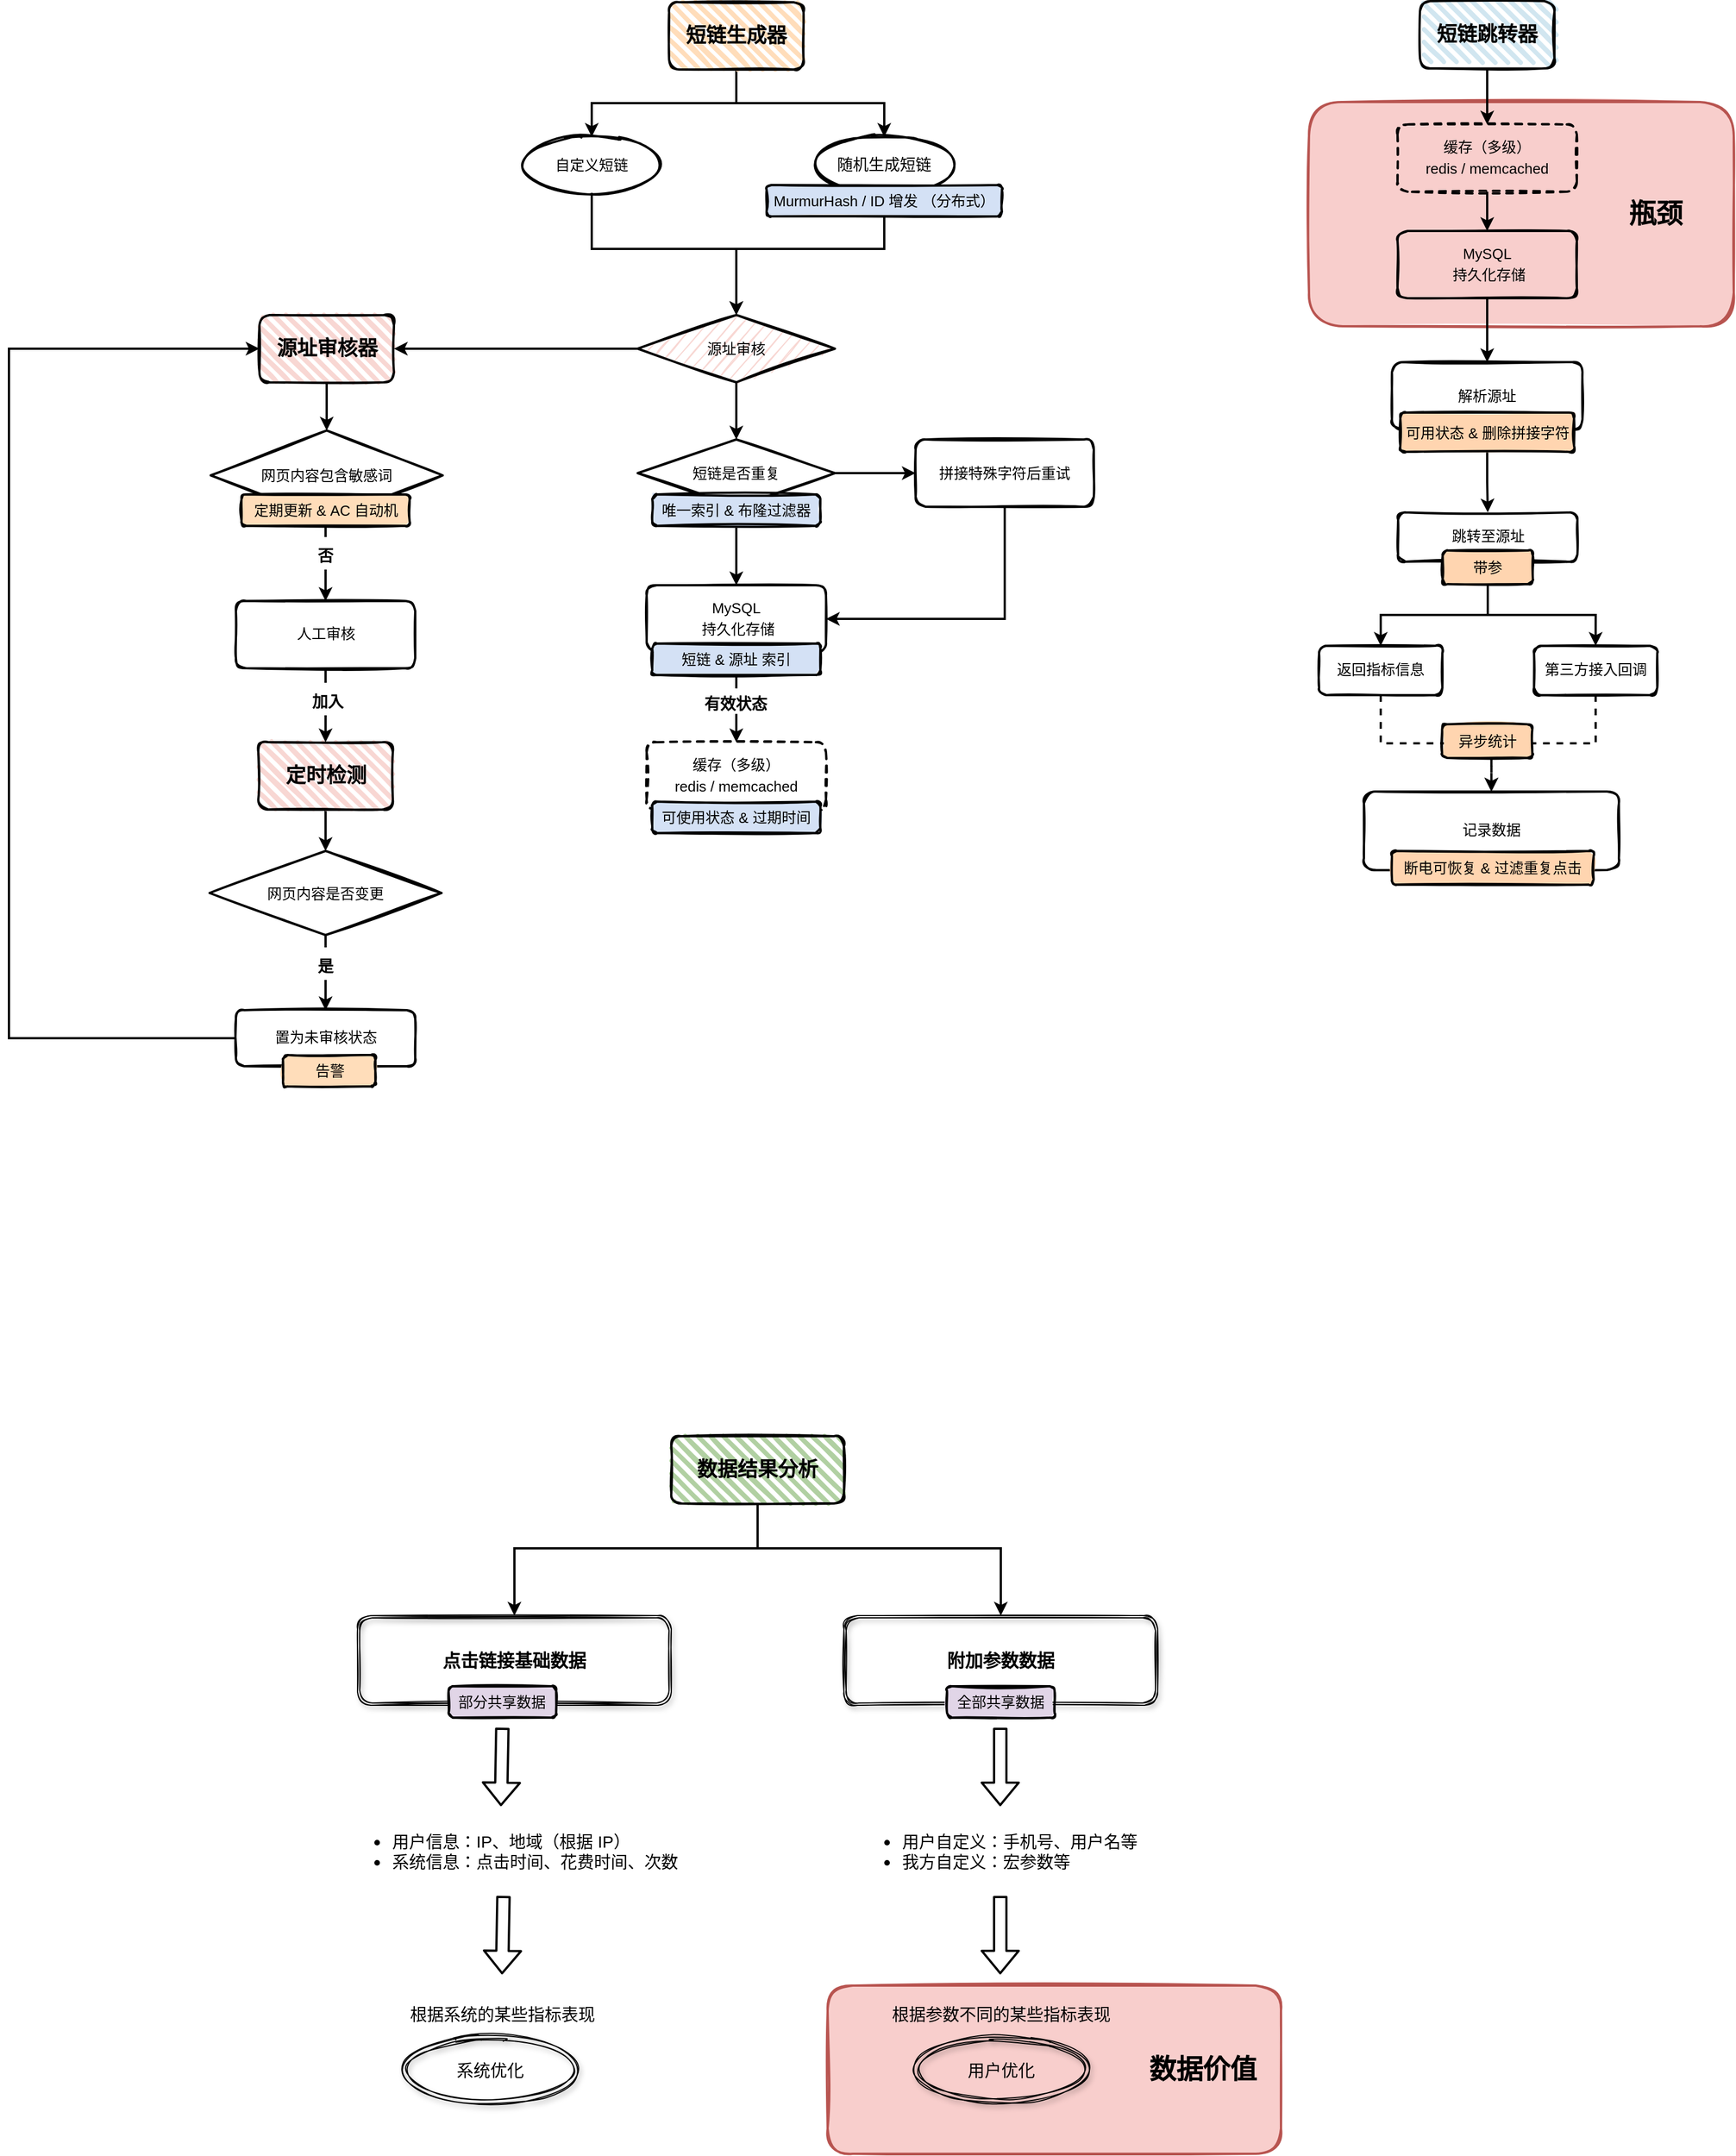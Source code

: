 <mxfile version="14.5.1" type="github">
  <diagram id="6rYUq82egzvNeSZCUPf-" name="第 1 页">
    <mxGraphModel dx="2318" dy="711" grid="1" gridSize="10" guides="1" tooltips="1" connect="1" arrows="1" fold="1" page="1" pageScale="1" pageWidth="827" pageHeight="1169" background="none" math="0" shadow="0">
      <root>
        <mxCell id="0" />
        <mxCell id="1" parent="0" />
        <mxCell id="dYUHZ5UlANWPKdGRpJDM-1" value="" style="rounded=1;whiteSpace=wrap;html=1;strokeWidth=2;fillWeight=4;hachureGap=8;hachureAngle=45;sketch=1;shadow=0;labelBackgroundColor=none;fontSize=14;fillStyle=solid;fillColor=#f8cecc;strokeColor=#b85450;" parent="1" vertex="1">
          <mxGeometry x="450.5" y="1820" width="404.5" height="150" as="geometry" />
        </mxCell>
        <mxCell id="4GkR5vhdz22uWZPQKLfX-42" value="" style="rounded=1;whiteSpace=wrap;html=1;strokeWidth=2;fillWeight=4;hachureGap=8;hachureAngle=45;sketch=1;shadow=0;labelBackgroundColor=none;fontSize=14;fillStyle=solid;fillColor=#f8cecc;strokeColor=#b85450;" parent="1" vertex="1">
          <mxGeometry x="880" y="140" width="379" height="200" as="geometry" />
        </mxCell>
        <mxCell id="iMJcLoLTZ3jONa1zufUQ-27" style="edgeStyle=orthogonalEdgeStyle;rounded=0;orthogonalLoop=1;jettySize=auto;html=1;exitX=0.5;exitY=1;exitDx=0;exitDy=0;entryX=0.5;entryY=0;entryDx=0;entryDy=0;strokeWidth=2;fontSize=13;" parent="1" source="iMJcLoLTZ3jONa1zufUQ-1" target="iMJcLoLTZ3jONa1zufUQ-17" edge="1">
          <mxGeometry relative="1" as="geometry" />
        </mxCell>
        <mxCell id="iMJcLoLTZ3jONa1zufUQ-28" style="edgeStyle=orthogonalEdgeStyle;rounded=0;orthogonalLoop=1;jettySize=auto;html=1;exitX=0.5;exitY=1;exitDx=0;exitDy=0;entryX=0.5;entryY=0;entryDx=0;entryDy=0;strokeWidth=2;fontSize=13;" parent="1" source="iMJcLoLTZ3jONa1zufUQ-1" target="iMJcLoLTZ3jONa1zufUQ-19" edge="1">
          <mxGeometry relative="1" as="geometry" />
        </mxCell>
        <mxCell id="iMJcLoLTZ3jONa1zufUQ-1" value="&lt;font size=&quot;1&quot;&gt;&lt;b style=&quot;font-size: 18px&quot;&gt;短链生成器&lt;/b&gt;&lt;/font&gt;" style="rounded=1;whiteSpace=wrap;html=1;strokeWidth=2;fillWeight=4;hachureGap=8;hachureAngle=45;sketch=1;fillColor=#FFDDBA;" parent="1" vertex="1">
          <mxGeometry x="309" y="51" width="120" height="60" as="geometry" />
        </mxCell>
        <mxCell id="iMJcLoLTZ3jONa1zufUQ-39" style="edgeStyle=orthogonalEdgeStyle;rounded=0;orthogonalLoop=1;jettySize=auto;html=1;exitX=1;exitY=0.5;exitDx=0;exitDy=0;entryX=0;entryY=0.5;entryDx=0;entryDy=0;strokeWidth=2;fontSize=13;" parent="1" source="iMJcLoLTZ3jONa1zufUQ-16" target="iMJcLoLTZ3jONa1zufUQ-38" edge="1">
          <mxGeometry relative="1" as="geometry" />
        </mxCell>
        <mxCell id="iMJcLoLTZ3jONa1zufUQ-16" value="&lt;span style=&quot;color: rgb(0 , 0 , 0) ; font-family: &amp;#34;helvetica&amp;#34; ; font-size: 13px ; font-style: normal ; font-weight: 400 ; letter-spacing: normal ; text-align: center ; text-indent: 0px ; text-transform: none ; word-spacing: 0px ; display: inline ; float: none&quot;&gt;短链是否重复&lt;/span&gt;" style="rhombus;whiteSpace=wrap;html=1;strokeWidth=2;fillWeight=-1;hachureGap=8;fillStyle=cross-hatch;sketch=1;fontSize=14;fillColor=none;" parent="1" vertex="1">
          <mxGeometry x="281" y="441" width="176" height="60" as="geometry" />
        </mxCell>
        <mxCell id="iMJcLoLTZ3jONa1zufUQ-30" style="edgeStyle=orthogonalEdgeStyle;rounded=0;orthogonalLoop=1;jettySize=auto;html=1;exitX=0.5;exitY=1;exitDx=0;exitDy=0;entryX=0.5;entryY=0;entryDx=0;entryDy=0;strokeWidth=2;fontSize=13;" parent="1" source="iMJcLoLTZ3jONa1zufUQ-17" target="4GkR5vhdz22uWZPQKLfX-118" edge="1">
          <mxGeometry relative="1" as="geometry">
            <Array as="points">
              <mxPoint x="240" y="271" />
              <mxPoint x="369" y="271" />
              <mxPoint x="369" y="320" />
            </Array>
          </mxGeometry>
        </mxCell>
        <mxCell id="iMJcLoLTZ3jONa1zufUQ-17" value="自定义短链" style="ellipse;whiteSpace=wrap;html=1;strokeWidth=2;fillWeight=2;hachureGap=8;fillStyle=dots;sketch=1;labelBackgroundColor=none;fontSize=13;fillColor=none;" parent="1" vertex="1">
          <mxGeometry x="180" y="171" width="120" height="50" as="geometry" />
        </mxCell>
        <mxCell id="iMJcLoLTZ3jONa1zufUQ-19" value="&lt;span style=&quot;font-size: 14px&quot;&gt;随机生成短链&lt;/span&gt;" style="ellipse;whiteSpace=wrap;html=1;strokeWidth=2;fillWeight=2;hachureGap=8;fillStyle=dots;sketch=1;labelBackgroundColor=none;fontSize=13;fillColor=none;" parent="1" vertex="1">
          <mxGeometry x="441" y="171" width="120" height="50" as="geometry" />
        </mxCell>
        <mxCell id="iMJcLoLTZ3jONa1zufUQ-29" style="edgeStyle=orthogonalEdgeStyle;rounded=0;orthogonalLoop=1;jettySize=auto;html=1;exitX=0.5;exitY=1;exitDx=0;exitDy=0;entryX=0.5;entryY=0;entryDx=0;entryDy=0;strokeWidth=2;fontSize=13;" parent="1" source="iMJcLoLTZ3jONa1zufUQ-12" target="4GkR5vhdz22uWZPQKLfX-118" edge="1">
          <mxGeometry relative="1" as="geometry">
            <Array as="points">
              <mxPoint x="501" y="271" />
              <mxPoint x="369" y="271" />
              <mxPoint x="369" y="320" />
            </Array>
          </mxGeometry>
        </mxCell>
        <mxCell id="iMJcLoLTZ3jONa1zufUQ-12" value="&lt;span style=&quot;font-size: 13px&quot;&gt;MurmurHash / ID 增发 （分布式）&lt;/span&gt;" style="rounded=1;whiteSpace=wrap;html=1;strokeWidth=2;fillWeight=4;hachureGap=8;hachureAngle=45;sketch=1;fontStyle=0;labelBackgroundColor=none;fontSize=13;fillColor=#D4E1F5;fillStyle=solid;" parent="1" vertex="1">
          <mxGeometry x="396" y="214" width="210" height="28" as="geometry" />
        </mxCell>
        <mxCell id="iMJcLoLTZ3jONa1zufUQ-40" style="edgeStyle=orthogonalEdgeStyle;rounded=0;orthogonalLoop=1;jettySize=auto;html=1;exitX=0.5;exitY=1;exitDx=0;exitDy=0;entryX=0.5;entryY=0;entryDx=0;entryDy=0;strokeWidth=2;fontSize=13;" parent="1" source="iMJcLoLTZ3jONa1zufUQ-23" target="iMJcLoLTZ3jONa1zufUQ-34" edge="1">
          <mxGeometry relative="1" as="geometry" />
        </mxCell>
        <mxCell id="iMJcLoLTZ3jONa1zufUQ-23" value="&lt;span style=&quot;font-size: 13px&quot;&gt;唯一索引 &amp;amp; 布隆过滤器&lt;/span&gt;" style="rounded=1;whiteSpace=wrap;html=1;strokeWidth=2;fillWeight=4;hachureGap=8;hachureAngle=45;sketch=1;fontStyle=0;labelBackgroundColor=none;fontSize=13;fillColor=#D4E1F5;fillStyle=solid;" parent="1" vertex="1">
          <mxGeometry x="294" y="490" width="150" height="28" as="geometry" />
        </mxCell>
        <mxCell id="iMJcLoLTZ3jONa1zufUQ-47" style="edgeStyle=orthogonalEdgeStyle;rounded=0;orthogonalLoop=1;jettySize=auto;html=1;exitX=0.5;exitY=1;exitDx=0;exitDy=0;entryX=0.5;entryY=0;entryDx=0;entryDy=0;strokeWidth=2;fontSize=13;" parent="1" source="iMJcLoLTZ3jONa1zufUQ-34" target="iMJcLoLTZ3jONa1zufUQ-46" edge="1">
          <mxGeometry relative="1" as="geometry" />
        </mxCell>
        <mxCell id="iMJcLoLTZ3jONa1zufUQ-34" value="&lt;p style=&quot;line-height: 140%&quot;&gt;MySQL&lt;br&gt;&amp;nbsp;持久化存储&lt;/p&gt;" style="html=1;whiteSpace=wrap;container=1;recursiveResize=0;collapsible=0;labelBackgroundColor=none;fontSize=13;rounded=1;shadow=0;sketch=1;strokeWidth=2;fillColor=none;" parent="1" vertex="1">
          <mxGeometry x="289" y="571" width="160" height="60" as="geometry" />
        </mxCell>
        <mxCell id="4GkR5vhdz22uWZPQKLfX-24" value="短链 &amp;amp; 源址 索引" style="rounded=1;whiteSpace=wrap;html=1;strokeWidth=2;fillWeight=4;hachureGap=8;hachureAngle=45;sketch=1;fontStyle=0;labelBackgroundColor=none;fontSize=13;fillColor=#D4E1F5;fillStyle=solid;" parent="iMJcLoLTZ3jONa1zufUQ-34" vertex="1">
          <mxGeometry x="5" y="52" width="150" height="28" as="geometry" />
        </mxCell>
        <mxCell id="iMJcLoLTZ3jONa1zufUQ-41" style="edgeStyle=orthogonalEdgeStyle;rounded=0;orthogonalLoop=1;jettySize=auto;html=1;exitX=0.5;exitY=1;exitDx=0;exitDy=0;entryX=1;entryY=0.5;entryDx=0;entryDy=0;strokeWidth=2;fontSize=13;" parent="1" source="iMJcLoLTZ3jONa1zufUQ-38" target="iMJcLoLTZ3jONa1zufUQ-34" edge="1">
          <mxGeometry relative="1" as="geometry" />
        </mxCell>
        <mxCell id="iMJcLoLTZ3jONa1zufUQ-38" value="&lt;font style=&quot;font-size: 13px&quot;&gt;拼接特殊字符后重试&lt;/font&gt;" style="rounded=1;whiteSpace=wrap;html=1;strokeWidth=2;fillWeight=4;hachureGap=8;hachureAngle=45;sketch=1;labelBackgroundColor=none;fontSize=13;fillStyle=auto;fillColor=none;" parent="1" vertex="1">
          <mxGeometry x="529" y="441" width="159" height="60" as="geometry" />
        </mxCell>
        <mxCell id="iMJcLoLTZ3jONa1zufUQ-46" value="&lt;p style=&quot;line-height: 140%&quot;&gt;缓存（多级）&lt;br&gt;redis / memcached&lt;br&gt;&lt;/p&gt;" style="html=1;whiteSpace=wrap;container=1;recursiveResize=0;collapsible=0;labelBackgroundColor=none;fontSize=13;rounded=1;shadow=0;sketch=1;strokeWidth=2;dashed=1;fillColor=none;" parent="1" vertex="1">
          <mxGeometry x="289" y="711" width="160" height="60" as="geometry" />
        </mxCell>
        <mxCell id="4GkR5vhdz22uWZPQKLfX-22" style="edgeStyle=orthogonalEdgeStyle;rounded=0;orthogonalLoop=1;jettySize=auto;html=1;exitX=0.5;exitY=1;exitDx=0;exitDy=0;strokeWidth=2;fontSize=13;" parent="1" source="4GkR5vhdz22uWZPQKLfX-3" target="4GkR5vhdz22uWZPQKLfX-21" edge="1">
          <mxGeometry relative="1" as="geometry" />
        </mxCell>
        <mxCell id="4GkR5vhdz22uWZPQKLfX-3" value="&lt;font size=&quot;1&quot;&gt;&lt;b style=&quot;font-size: 18px&quot;&gt;短链跳转器&lt;/b&gt;&lt;/font&gt;" style="rounded=1;whiteSpace=wrap;html=1;strokeWidth=2;fillWeight=4;hachureGap=8;hachureAngle=45;sketch=1;fillColor=#D1E6F0;" parent="1" vertex="1">
          <mxGeometry x="979" y="50" width="120" height="60" as="geometry" />
        </mxCell>
        <mxCell id="4GkR5vhdz22uWZPQKLfX-30" style="edgeStyle=orthogonalEdgeStyle;rounded=0;orthogonalLoop=1;jettySize=auto;html=1;exitX=0.5;exitY=1;exitDx=0;exitDy=0;entryX=0.5;entryY=0;entryDx=0;entryDy=0;strokeWidth=2;fontSize=13;" parent="1" source="4GkR5vhdz22uWZPQKLfX-14" target="4GkR5vhdz22uWZPQKLfX-27" edge="1">
          <mxGeometry relative="1" as="geometry" />
        </mxCell>
        <mxCell id="4GkR5vhdz22uWZPQKLfX-14" value="&lt;p style=&quot;line-height: 140%&quot;&gt;MySQL&lt;br&gt;&amp;nbsp;持久化存储&lt;/p&gt;" style="html=1;whiteSpace=wrap;container=1;recursiveResize=0;collapsible=0;labelBackgroundColor=none;fontSize=13;rounded=1;shadow=0;sketch=1;strokeWidth=2;fillColor=none;" parent="1" vertex="1">
          <mxGeometry x="959" y="255" width="160" height="60" as="geometry" />
        </mxCell>
        <mxCell id="4GkR5vhdz22uWZPQKLfX-18" value="&lt;font style=&quot;font-size: 14px&quot;&gt;有效&lt;font style=&quot;font-size: 14px&quot;&gt;状态&lt;/font&gt;&lt;/font&gt;" style="text;strokeColor=none;html=1;fontSize=24;fontStyle=1;verticalAlign=middle;align=center;rounded=1;shadow=0;dashed=1;labelBackgroundColor=none;sketch=1;fillColor=#ffffff;" parent="1" vertex="1">
          <mxGeometry x="318" y="664" width="100" height="20" as="geometry" />
        </mxCell>
        <mxCell id="4GkR5vhdz22uWZPQKLfX-23" style="edgeStyle=orthogonalEdgeStyle;rounded=0;orthogonalLoop=1;jettySize=auto;html=1;exitX=0.5;exitY=1;exitDx=0;exitDy=0;entryX=0.5;entryY=0;entryDx=0;entryDy=0;strokeWidth=2;fontSize=13;" parent="1" source="4GkR5vhdz22uWZPQKLfX-21" target="4GkR5vhdz22uWZPQKLfX-14" edge="1">
          <mxGeometry relative="1" as="geometry" />
        </mxCell>
        <mxCell id="4GkR5vhdz22uWZPQKLfX-21" value="&lt;p style=&quot;line-height: 140%&quot;&gt;缓存（多级）&lt;br&gt;redis / memcached&lt;br&gt;&lt;/p&gt;" style="html=1;whiteSpace=wrap;container=1;recursiveResize=0;collapsible=0;labelBackgroundColor=none;fontSize=13;rounded=1;shadow=0;sketch=1;strokeWidth=2;dashed=1;fillColor=none;" parent="1" vertex="1">
          <mxGeometry x="959" y="160" width="160" height="60" as="geometry" />
        </mxCell>
        <mxCell id="4GkR5vhdz22uWZPQKLfX-25" value="可使用状态 &amp;amp; 过期时间" style="rounded=1;whiteSpace=wrap;html=1;strokeWidth=2;fillWeight=4;hachureGap=8;hachureAngle=45;sketch=1;fontStyle=0;labelBackgroundColor=none;fontSize=13;fillColor=#D4E1F5;fillStyle=solid;" parent="1" vertex="1">
          <mxGeometry x="294" y="764" width="150" height="28" as="geometry" />
        </mxCell>
        <mxCell id="4GkR5vhdz22uWZPQKLfX-27" value="&lt;font style=&quot;font-size: 13px&quot;&gt;解析源址&lt;/font&gt;" style="rounded=1;whiteSpace=wrap;html=1;strokeWidth=2;fillWeight=4;hachureGap=8;hachureAngle=45;sketch=1;labelBackgroundColor=none;fontSize=13;fillStyle=auto;fillColor=none;" parent="1" vertex="1">
          <mxGeometry x="954" y="372" width="170" height="60" as="geometry" />
        </mxCell>
        <mxCell id="4GkR5vhdz22uWZPQKLfX-36" style="edgeStyle=orthogonalEdgeStyle;rounded=0;orthogonalLoop=1;jettySize=auto;html=1;exitX=0.5;exitY=1;exitDx=0;exitDy=0;strokeWidth=2;fontSize=13;" parent="1" source="4GkR5vhdz22uWZPQKLfX-32" target="4GkR5vhdz22uWZPQKLfX-34" edge="1">
          <mxGeometry relative="1" as="geometry" />
        </mxCell>
        <mxCell id="4GkR5vhdz22uWZPQKLfX-32" value="可用状态 &amp;amp; 删除拼接字符" style="rounded=1;whiteSpace=wrap;html=1;strokeWidth=2;fillWeight=4;hachureGap=8;hachureAngle=45;sketch=1;fontStyle=0;labelBackgroundColor=none;fontSize=13;fillStyle=solid;fillColor=#FFD5B0;" parent="1" vertex="1">
          <mxGeometry x="961.5" y="417" width="155" height="35" as="geometry" />
        </mxCell>
        <mxCell id="4GkR5vhdz22uWZPQKLfX-34" value="&lt;p style=&quot;line-height: 140%&quot;&gt;跳转至源址&lt;/p&gt;" style="html=1;whiteSpace=wrap;container=1;recursiveResize=0;collapsible=0;labelBackgroundColor=none;fontSize=13;rounded=1;shadow=0;sketch=1;strokeWidth=2;fillColor=none;" parent="1" vertex="1">
          <mxGeometry x="959.5" y="506" width="160" height="44" as="geometry" />
        </mxCell>
        <mxCell id="4GkR5vhdz22uWZPQKLfX-46" style="edgeStyle=orthogonalEdgeStyle;rounded=0;orthogonalLoop=1;jettySize=auto;html=1;exitX=0.5;exitY=1;exitDx=0;exitDy=0;strokeWidth=2;fontSize=14;" parent="1" source="4GkR5vhdz22uWZPQKLfX-41" target="4GkR5vhdz22uWZPQKLfX-44" edge="1">
          <mxGeometry relative="1" as="geometry" />
        </mxCell>
        <mxCell id="4GkR5vhdz22uWZPQKLfX-47" style="edgeStyle=orthogonalEdgeStyle;rounded=0;orthogonalLoop=1;jettySize=auto;html=1;exitX=0.5;exitY=1;exitDx=0;exitDy=0;entryX=0.5;entryY=0;entryDx=0;entryDy=0;strokeWidth=2;fontSize=14;" parent="1" source="4GkR5vhdz22uWZPQKLfX-41" target="4GkR5vhdz22uWZPQKLfX-45" edge="1">
          <mxGeometry relative="1" as="geometry" />
        </mxCell>
        <mxCell id="4GkR5vhdz22uWZPQKLfX-41" value="带参" style="rounded=1;whiteSpace=wrap;html=1;strokeWidth=2;fillWeight=4;hachureGap=8;hachureAngle=45;sketch=1;fontStyle=0;labelBackgroundColor=none;fontSize=13;fillStyle=solid;fillColor=#FFD5B0;" parent="1" vertex="1">
          <mxGeometry x="999.25" y="540" width="80.5" height="30" as="geometry" />
        </mxCell>
        <mxCell id="4GkR5vhdz22uWZPQKLfX-43" value="瓶颈" style="text;strokeColor=none;fillColor=none;html=1;fontSize=24;fontStyle=1;verticalAlign=middle;align=center;rounded=1;shadow=0;labelBackgroundColor=none;sketch=1;" parent="1" vertex="1">
          <mxGeometry x="1139" y="220" width="100" height="40" as="geometry" />
        </mxCell>
        <mxCell id="4GkR5vhdz22uWZPQKLfX-49" style="edgeStyle=orthogonalEdgeStyle;rounded=0;orthogonalLoop=1;jettySize=auto;html=1;exitX=0.5;exitY=1;exitDx=0;exitDy=0;strokeWidth=2;fontSize=14;dashed=1;" parent="1" source="4GkR5vhdz22uWZPQKLfX-44" target="4GkR5vhdz22uWZPQKLfX-48" edge="1">
          <mxGeometry relative="1" as="geometry" />
        </mxCell>
        <mxCell id="4GkR5vhdz22uWZPQKLfX-44" value="&lt;p style=&quot;line-height: 140%&quot;&gt;返回指标信息&lt;/p&gt;" style="html=1;whiteSpace=wrap;container=1;recursiveResize=0;collapsible=0;labelBackgroundColor=none;fontSize=13;rounded=1;shadow=0;sketch=1;strokeWidth=2;fillColor=none;" parent="1" vertex="1">
          <mxGeometry x="889" y="625" width="110" height="44" as="geometry" />
        </mxCell>
        <mxCell id="4GkR5vhdz22uWZPQKLfX-50" style="edgeStyle=orthogonalEdgeStyle;rounded=0;orthogonalLoop=1;jettySize=auto;html=1;exitX=0.5;exitY=1;exitDx=0;exitDy=0;entryX=0.5;entryY=0;entryDx=0;entryDy=0;strokeWidth=2;fontSize=14;dashed=1;" parent="1" source="4GkR5vhdz22uWZPQKLfX-45" target="4GkR5vhdz22uWZPQKLfX-48" edge="1">
          <mxGeometry relative="1" as="geometry" />
        </mxCell>
        <mxCell id="4GkR5vhdz22uWZPQKLfX-45" value="&lt;p style=&quot;line-height: 140%&quot;&gt;第三方接入回调&lt;/p&gt;" style="html=1;whiteSpace=wrap;container=1;recursiveResize=0;collapsible=0;labelBackgroundColor=none;fontSize=13;rounded=1;shadow=0;sketch=1;strokeWidth=2;fillColor=none;" parent="1" vertex="1">
          <mxGeometry x="1080.75" y="625" width="110" height="44" as="geometry" />
        </mxCell>
        <mxCell id="4GkR5vhdz22uWZPQKLfX-48" value="&lt;p style=&quot;line-height: 140%&quot;&gt;记录数据&lt;/p&gt;" style="html=1;whiteSpace=wrap;container=1;recursiveResize=0;collapsible=0;labelBackgroundColor=none;fontSize=13;rounded=1;shadow=0;sketch=1;strokeWidth=2;fillColor=none;" parent="1" vertex="1">
          <mxGeometry x="929" y="755" width="227.5" height="70" as="geometry" />
        </mxCell>
        <mxCell id="4GkR5vhdz22uWZPQKLfX-51" value="异步统计" style="rounded=1;whiteSpace=wrap;html=1;strokeWidth=2;fillWeight=4;hachureGap=8;hachureAngle=45;sketch=1;fontStyle=0;labelBackgroundColor=none;fontSize=13;fillStyle=solid;fillColor=#FFD5B0;" parent="1" vertex="1">
          <mxGeometry x="998.75" y="695" width="80.5" height="30" as="geometry" />
        </mxCell>
        <mxCell id="4GkR5vhdz22uWZPQKLfX-52" value="断电可恢复 &amp;amp; 过滤重复点击" style="rounded=1;whiteSpace=wrap;html=1;strokeWidth=2;fillWeight=4;hachureGap=8;hachureAngle=45;sketch=1;fontStyle=0;labelBackgroundColor=none;fontSize=13;fillStyle=solid;fillColor=#FFD5B0;" parent="1" vertex="1">
          <mxGeometry x="954" y="808" width="180" height="30" as="geometry" />
        </mxCell>
        <mxCell id="4GkR5vhdz22uWZPQKLfX-53" style="edgeStyle=orthogonalEdgeStyle;rounded=0;orthogonalLoop=1;jettySize=auto;html=1;exitX=0.5;exitY=1;exitDx=0;exitDy=0;dashed=1;strokeWidth=2;fontSize=14;" parent="1" source="4GkR5vhdz22uWZPQKLfX-52" target="4GkR5vhdz22uWZPQKLfX-52" edge="1">
          <mxGeometry relative="1" as="geometry" />
        </mxCell>
        <mxCell id="4GkR5vhdz22uWZPQKLfX-122" style="rounded=1;orthogonalLoop=1;jettySize=auto;html=1;exitX=0.5;exitY=1;exitDx=0;exitDy=0;entryX=0.5;entryY=0;entryDx=0;entryDy=0;strokeWidth=2;fontSize=14;edgeStyle=orthogonalEdgeStyle;" parent="1" source="4GkR5vhdz22uWZPQKLfX-100" target="4GkR5vhdz22uWZPQKLfX-102" edge="1">
          <mxGeometry relative="1" as="geometry" />
        </mxCell>
        <mxCell id="4GkR5vhdz22uWZPQKLfX-100" value="&lt;font size=&quot;1&quot;&gt;&lt;b style=&quot;font-size: 18px&quot;&gt;源址审核器&lt;/b&gt;&lt;/font&gt;" style="rounded=1;whiteSpace=wrap;html=1;strokeWidth=2;fillWeight=4;hachureGap=8;hachureAngle=45;sketch=1;fillColor=#F8D7D3;" parent="1" vertex="1">
          <mxGeometry x="-56.5" y="330" width="120" height="60" as="geometry" />
        </mxCell>
        <mxCell id="4GkR5vhdz22uWZPQKLfX-102" value="&lt;span style=&quot;font-size: 13px&quot;&gt;网页&lt;/span&gt;&lt;span style=&quot;font-size: 13px&quot;&gt;内容包含敏感词&lt;/span&gt;" style="rhombus;whiteSpace=wrap;html=1;strokeWidth=2;fillWeight=-1;hachureGap=8;fillStyle=cross-hatch;sketch=1;fontSize=14;fillColor=none;" parent="1" vertex="1">
          <mxGeometry x="-100" y="433" width="207" height="80" as="geometry" />
        </mxCell>
        <mxCell id="4GkR5vhdz22uWZPQKLfX-132" style="edgeStyle=orthogonalEdgeStyle;rounded=0;orthogonalLoop=1;jettySize=auto;html=1;exitX=0.5;exitY=1;exitDx=0;exitDy=0;strokeColor=#000000;strokeWidth=2;fontSize=14;entryX=0.5;entryY=0;entryDx=0;entryDy=0;" parent="1" source="4GkR5vhdz22uWZPQKLfX-109" target="4GkR5vhdz22uWZPQKLfX-133" edge="1">
          <mxGeometry relative="1" as="geometry">
            <mxPoint x="3" y="580" as="targetPoint" />
          </mxGeometry>
        </mxCell>
        <mxCell id="4GkR5vhdz22uWZPQKLfX-109" value="定期更新 &amp;amp; AC 自动机" style="rounded=1;whiteSpace=wrap;html=1;strokeWidth=2;fillWeight=4;hachureGap=8;hachureAngle=45;sketch=1;fontStyle=0;labelBackgroundColor=none;fontSize=13;fillStyle=solid;fillColor=#FFDDBA;" parent="1" vertex="1">
          <mxGeometry x="-72.5" y="490" width="150" height="28" as="geometry" />
        </mxCell>
        <mxCell id="4GkR5vhdz22uWZPQKLfX-120" style="edgeStyle=orthogonalEdgeStyle;rounded=1;orthogonalLoop=1;jettySize=auto;html=1;exitX=0;exitY=0.5;exitDx=0;exitDy=0;entryX=1;entryY=0.5;entryDx=0;entryDy=0;strokeWidth=2;fontSize=14;curved=1;" parent="1" source="4GkR5vhdz22uWZPQKLfX-118" target="4GkR5vhdz22uWZPQKLfX-100" edge="1">
          <mxGeometry relative="1" as="geometry" />
        </mxCell>
        <mxCell id="4GkR5vhdz22uWZPQKLfX-121" style="edgeStyle=orthogonalEdgeStyle;curved=1;rounded=1;orthogonalLoop=1;jettySize=auto;html=1;exitX=0.5;exitY=1;exitDx=0;exitDy=0;strokeWidth=2;fontSize=14;" parent="1" source="4GkR5vhdz22uWZPQKLfX-118" target="iMJcLoLTZ3jONa1zufUQ-16" edge="1">
          <mxGeometry relative="1" as="geometry" />
        </mxCell>
        <mxCell id="4GkR5vhdz22uWZPQKLfX-118" value="&lt;span style=&quot;color: rgb(0 , 0 , 0) ; font-family: &amp;#34;helvetica&amp;#34; ; font-size: 13px ; font-style: normal ; font-weight: 400 ; letter-spacing: normal ; text-align: center ; text-indent: 0px ; text-transform: none ; word-spacing: 0px ; display: inline ; float: none&quot;&gt;源址审核&lt;/span&gt;" style="rhombus;whiteSpace=wrap;html=1;strokeWidth=2;fillWeight=-1;hachureGap=8;fillStyle=hachure;sketch=1;fontSize=14;fillColor=#F8D7D3;" parent="1" vertex="1">
          <mxGeometry x="281" y="330" width="176" height="60" as="geometry" />
        </mxCell>
        <mxCell id="4GkR5vhdz22uWZPQKLfX-139" style="edgeStyle=orthogonalEdgeStyle;rounded=0;orthogonalLoop=1;jettySize=auto;html=1;exitX=0.5;exitY=1;exitDx=0;exitDy=0;strokeColor=#000000;strokeWidth=2;fontSize=14;" parent="1" source="4GkR5vhdz22uWZPQKLfX-123" target="4GkR5vhdz22uWZPQKLfX-138" edge="1">
          <mxGeometry relative="1" as="geometry" />
        </mxCell>
        <mxCell id="4GkR5vhdz22uWZPQKLfX-123" value="&lt;span style=&quot;font-size: 13px&quot;&gt;网页&lt;/span&gt;&lt;span style=&quot;font-size: 13px&quot;&gt;内容是否变更&lt;/span&gt;" style="rhombus;whiteSpace=wrap;html=1;strokeWidth=2;fillWeight=-1;hachureGap=8;fillStyle=cross-hatch;sketch=1;fontSize=14;fillColor=none;" parent="1" vertex="1">
          <mxGeometry x="-101" y="808" width="207" height="75" as="geometry" />
        </mxCell>
        <mxCell id="4GkR5vhdz22uWZPQKLfX-129" style="edgeStyle=orthogonalEdgeStyle;rounded=0;orthogonalLoop=1;jettySize=auto;html=1;exitX=0.5;exitY=1;exitDx=0;exitDy=0;entryX=0.5;entryY=0;entryDx=0;entryDy=0;strokeColor=#000000;strokeWidth=2;fontSize=14;" parent="1" source="4GkR5vhdz22uWZPQKLfX-128" target="4GkR5vhdz22uWZPQKLfX-123" edge="1">
          <mxGeometry relative="1" as="geometry" />
        </mxCell>
        <mxCell id="4GkR5vhdz22uWZPQKLfX-128" value="&lt;font size=&quot;1&quot;&gt;&lt;b style=&quot;font-size: 18px&quot;&gt;定时检测&lt;/b&gt;&lt;/font&gt;" style="rounded=1;whiteSpace=wrap;html=1;strokeWidth=2;fillWeight=4;hachureGap=8;hachureAngle=45;sketch=1;fillColor=#F8D7D3;" parent="1" vertex="1">
          <mxGeometry x="-57.5" y="711" width="120" height="60" as="geometry" />
        </mxCell>
        <mxCell id="4GkR5vhdz22uWZPQKLfX-131" value="&lt;font style=&quot;font-size: 14px&quot;&gt;是&lt;/font&gt;" style="text;strokeColor=none;fillColor=none;html=1;fontSize=24;fontStyle=1;verticalAlign=middle;align=center;rounded=1;shadow=0;labelBackgroundColor=#ffffff;sketch=1;" parent="1" vertex="1">
          <mxGeometry x="-45.5" y="896" width="94.5" height="24" as="geometry" />
        </mxCell>
        <mxCell id="4GkR5vhdz22uWZPQKLfX-136" style="edgeStyle=orthogonalEdgeStyle;rounded=0;orthogonalLoop=1;jettySize=auto;html=1;exitX=0.5;exitY=1;exitDx=0;exitDy=0;strokeColor=#000000;strokeWidth=2;fontSize=14;" parent="1" source="4GkR5vhdz22uWZPQKLfX-133" target="4GkR5vhdz22uWZPQKLfX-128" edge="1">
          <mxGeometry relative="1" as="geometry" />
        </mxCell>
        <mxCell id="4GkR5vhdz22uWZPQKLfX-133" value="&lt;p style=&quot;line-height: 140%&quot;&gt;人工审核&lt;/p&gt;" style="html=1;whiteSpace=wrap;container=1;recursiveResize=0;collapsible=0;labelBackgroundColor=none;fontSize=13;rounded=1;shadow=0;sketch=1;strokeWidth=2;fillColor=none;" parent="1" vertex="1">
          <mxGeometry x="-77.5" y="585" width="160" height="60" as="geometry" />
        </mxCell>
        <mxCell id="4GkR5vhdz22uWZPQKLfX-137" value="&lt;font style=&quot;font-size: 14px&quot;&gt;加入&lt;/font&gt;" style="text;strokeColor=none;fillColor=none;html=1;fontSize=24;fontStyle=1;verticalAlign=middle;align=center;rounded=1;shadow=0;labelBackgroundColor=#ffffff;sketch=1;" parent="1" vertex="1">
          <mxGeometry x="-21.5" y="659" width="50" height="25" as="geometry" />
        </mxCell>
        <mxCell id="4GkR5vhdz22uWZPQKLfX-142" style="edgeStyle=orthogonalEdgeStyle;rounded=0;orthogonalLoop=1;jettySize=auto;html=1;exitX=0;exitY=0.5;exitDx=0;exitDy=0;entryX=0;entryY=0.5;entryDx=0;entryDy=0;strokeColor=#000000;strokeWidth=2;fontSize=14;" parent="1" source="4GkR5vhdz22uWZPQKLfX-138" target="4GkR5vhdz22uWZPQKLfX-100" edge="1">
          <mxGeometry relative="1" as="geometry">
            <Array as="points">
              <mxPoint x="-280" y="975" />
              <mxPoint x="-280" y="360" />
            </Array>
          </mxGeometry>
        </mxCell>
        <mxCell id="4GkR5vhdz22uWZPQKLfX-138" value="&lt;p style=&quot;line-height: 140%&quot;&gt;置为未审核状态&lt;/p&gt;" style="html=1;whiteSpace=wrap;container=1;recursiveResize=0;collapsible=0;labelBackgroundColor=none;fontSize=13;rounded=1;shadow=0;sketch=1;strokeWidth=2;fillColor=none;" parent="1" vertex="1">
          <mxGeometry x="-77.5" y="950" width="160" height="50" as="geometry" />
        </mxCell>
        <mxCell id="4GkR5vhdz22uWZPQKLfX-141" value="告警" style="rounded=1;whiteSpace=wrap;html=1;strokeWidth=2;fillWeight=4;hachureGap=8;hachureAngle=45;sketch=1;fontStyle=0;labelBackgroundColor=none;fontSize=13;fillStyle=solid;fillColor=#FFDDBA;" parent="1" vertex="1">
          <mxGeometry x="-35.5" y="990" width="82.5" height="28" as="geometry" />
        </mxCell>
        <mxCell id="Fiv4uMa5VCa-xRzCAAb_-1" value="&lt;span style=&quot;font-size: 14px&quot;&gt;否&lt;/span&gt;" style="text;strokeColor=none;fillColor=none;html=1;fontSize=24;fontStyle=1;verticalAlign=middle;align=center;rounded=1;shadow=0;labelBackgroundColor=#ffffff;sketch=1;" parent="1" vertex="1">
          <mxGeometry x="-45.5" y="530" width="94.5" height="24" as="geometry" />
        </mxCell>
        <mxCell id="X_viocfy_zE05dvS6sNe-12" style="edgeStyle=orthogonalEdgeStyle;rounded=0;orthogonalLoop=1;jettySize=auto;html=1;exitX=0.5;exitY=1;exitDx=0;exitDy=0;entryX=0.5;entryY=0;entryDx=0;entryDy=0;strokeWidth=2;" parent="1" source="X_viocfy_zE05dvS6sNe-1" target="X_viocfy_zE05dvS6sNe-40" edge="1">
          <mxGeometry relative="1" as="geometry">
            <mxPoint x="180" y="1480" as="targetPoint" />
            <Array as="points">
              <mxPoint x="388" y="1430" />
              <mxPoint x="171" y="1430" />
            </Array>
          </mxGeometry>
        </mxCell>
        <mxCell id="X_viocfy_zE05dvS6sNe-42" style="edgeStyle=orthogonalEdgeStyle;rounded=0;orthogonalLoop=1;jettySize=auto;html=1;exitX=0.5;exitY=1;exitDx=0;exitDy=0;strokeWidth=2;" parent="1" source="X_viocfy_zE05dvS6sNe-1" target="X_viocfy_zE05dvS6sNe-41" edge="1">
          <mxGeometry relative="1" as="geometry">
            <Array as="points">
              <mxPoint x="388" y="1430" />
              <mxPoint x="605" y="1430" />
            </Array>
          </mxGeometry>
        </mxCell>
        <mxCell id="X_viocfy_zE05dvS6sNe-1" value="&lt;font size=&quot;1&quot;&gt;&lt;b style=&quot;font-size: 18px&quot;&gt;数据结果分析&lt;/b&gt;&lt;/font&gt;" style="rounded=1;whiteSpace=wrap;html=1;strokeWidth=2;fillWeight=4;hachureGap=8;hachureAngle=45;sketch=1;fillColor=#B1D0A2;" parent="1" vertex="1">
          <mxGeometry x="311" y="1330" width="154" height="60" as="geometry" />
        </mxCell>
        <mxCell id="X_viocfy_zE05dvS6sNe-40" value="&lt;span style=&quot;font-weight: 700&quot;&gt;&lt;font style=&quot;font-size: 16px&quot;&gt;点击链接基础数据&lt;/font&gt;&lt;/span&gt;" style="shape=ext;double=1;rounded=1;whiteSpace=wrap;html=1;shadow=1;sketch=1;strokeColor=#000000;fillColor=none;" parent="1" vertex="1">
          <mxGeometry x="31" y="1490" width="280" height="80" as="geometry" />
        </mxCell>
        <mxCell id="X_viocfy_zE05dvS6sNe-41" value="&lt;span style=&quot;font-weight: 700&quot;&gt;&lt;font style=&quot;font-size: 16px&quot;&gt;附加参数数据&lt;/font&gt;&lt;/span&gt;" style="shape=ext;double=1;rounded=1;whiteSpace=wrap;html=1;shadow=1;sketch=1;strokeColor=#000000;fillColor=none;" parent="1" vertex="1">
          <mxGeometry x="465" y="1490" width="280" height="80" as="geometry" />
        </mxCell>
        <mxCell id="X_viocfy_zE05dvS6sNe-45" value="&lt;ul style=&quot;font-size: 15px&quot;&gt;&lt;li&gt;用户信息：IP、地域（根据 IP）&lt;/li&gt;&lt;li&gt;系统信息：点击时间、花费时间、次数&lt;/li&gt;&lt;/ul&gt;" style="text;strokeColor=none;fillColor=none;html=1;whiteSpace=wrap;verticalAlign=middle;overflow=hidden;rounded=1;shadow=1;sketch=1;" parent="1" vertex="1">
          <mxGeometry x="20" y="1660" width="310" height="80" as="geometry" />
        </mxCell>
        <mxCell id="X_viocfy_zE05dvS6sNe-47" value="&lt;ul style=&quot;font-size: 15px&quot;&gt;&lt;li&gt;用户自定义：手机号、用户名等&lt;/li&gt;&lt;li&gt;我方自定义：宏参数等&lt;/li&gt;&lt;/ul&gt;" style="text;strokeColor=none;fillColor=none;html=1;whiteSpace=wrap;verticalAlign=middle;overflow=hidden;rounded=1;shadow=1;sketch=1;" parent="1" vertex="1">
          <mxGeometry x="475" y="1660" width="260" height="80" as="geometry" />
        </mxCell>
        <mxCell id="X_viocfy_zE05dvS6sNe-51" value="" style="shape=flexArrow;endArrow=classic;html=1;strokeWidth=2;" parent="1" edge="1">
          <mxGeometry width="50" height="50" relative="1" as="geometry">
            <mxPoint x="604.5" y="1590" as="sourcePoint" />
            <mxPoint x="604.5" y="1660" as="targetPoint" />
          </mxGeometry>
        </mxCell>
        <mxCell id="X_viocfy_zE05dvS6sNe-53" value="" style="shape=flexArrow;endArrow=classic;html=1;strokeWidth=2;" parent="1" edge="1">
          <mxGeometry width="50" height="50" relative="1" as="geometry">
            <mxPoint x="160.25" y="1590" as="sourcePoint" />
            <mxPoint x="159" y="1660" as="targetPoint" />
          </mxGeometry>
        </mxCell>
        <mxCell id="X_viocfy_zE05dvS6sNe-55" value="" style="shape=flexArrow;endArrow=classic;html=1;strokeWidth=2;" parent="1" edge="1">
          <mxGeometry width="50" height="50" relative="1" as="geometry">
            <mxPoint x="604.5" y="1740" as="sourcePoint" />
            <mxPoint x="604.5" y="1810" as="targetPoint" />
          </mxGeometry>
        </mxCell>
        <mxCell id="X_viocfy_zE05dvS6sNe-56" value="&lt;font style=&quot;font-size: 15px&quot;&gt;用户优化&lt;/font&gt;" style="ellipse;shape=doubleEllipse;whiteSpace=wrap;html=1;rounded=1;shadow=1;sketch=1;strokeColor=#000000;fillColor=none;" parent="1" vertex="1">
          <mxGeometry x="526.75" y="1865" width="156.5" height="60" as="geometry" />
        </mxCell>
        <mxCell id="X_viocfy_zE05dvS6sNe-57" value="&lt;span style=&quot;font-size: 15px&quot;&gt;根据参数不同的某些指标表现&lt;/span&gt;" style="text;html=1;align=center;verticalAlign=middle;resizable=0;points=[];autosize=1;" parent="1" vertex="1">
          <mxGeometry x="500" y="1835" width="210" height="20" as="geometry" />
        </mxCell>
        <mxCell id="X_viocfy_zE05dvS6sNe-58" value="" style="shape=flexArrow;endArrow=classic;html=1;strokeWidth=2;" parent="1" edge="1">
          <mxGeometry width="50" height="50" relative="1" as="geometry">
            <mxPoint x="161.25" y="1740" as="sourcePoint" />
            <mxPoint x="160" y="1810" as="targetPoint" />
          </mxGeometry>
        </mxCell>
        <mxCell id="X_viocfy_zE05dvS6sNe-59" value="&lt;font style=&quot;font-size: 15px&quot;&gt;系统优化&lt;/font&gt;" style="ellipse;shape=doubleEllipse;whiteSpace=wrap;html=1;rounded=1;shadow=1;sketch=1;strokeColor=#000000;fillColor=none;" parent="1" vertex="1">
          <mxGeometry x="71.25" y="1865" width="156.5" height="60" as="geometry" />
        </mxCell>
        <mxCell id="X_viocfy_zE05dvS6sNe-60" value="&lt;span style=&quot;font-size: 15px&quot;&gt;根据系统的某些指标表现&lt;/span&gt;" style="text;html=1;align=center;verticalAlign=middle;resizable=0;points=[];autosize=1;" parent="1" vertex="1">
          <mxGeometry x="70.25" y="1835" width="180" height="20" as="geometry" />
        </mxCell>
        <mxCell id="X_viocfy_zE05dvS6sNe-61" value="部分共享数据" style="rounded=1;whiteSpace=wrap;html=1;strokeWidth=2;fillWeight=4;hachureGap=8;hachureAngle=45;sketch=1;fontStyle=0;labelBackgroundColor=none;fontSize=13;fillStyle=solid;fillColor=#e1d5e7;" parent="1" vertex="1">
          <mxGeometry x="112.25" y="1553" width="96" height="28" as="geometry" />
        </mxCell>
        <mxCell id="X_viocfy_zE05dvS6sNe-62" value="全部共享数据" style="rounded=1;whiteSpace=wrap;html=1;strokeWidth=2;fillWeight=4;hachureGap=8;hachureAngle=45;sketch=1;fontStyle=0;labelBackgroundColor=none;fontSize=13;fillStyle=solid;fillColor=#e1d5e7;" parent="1" vertex="1">
          <mxGeometry x="557" y="1553" width="96" height="28" as="geometry" />
        </mxCell>
        <mxCell id="dYUHZ5UlANWPKdGRpJDM-2" value="数据价值" style="text;strokeColor=none;fillColor=none;html=1;fontSize=24;fontStyle=1;verticalAlign=middle;align=center;" parent="1" vertex="1">
          <mxGeometry x="735" y="1875" width="100" height="40" as="geometry" />
        </mxCell>
      </root>
    </mxGraphModel>
  </diagram>
</mxfile>
